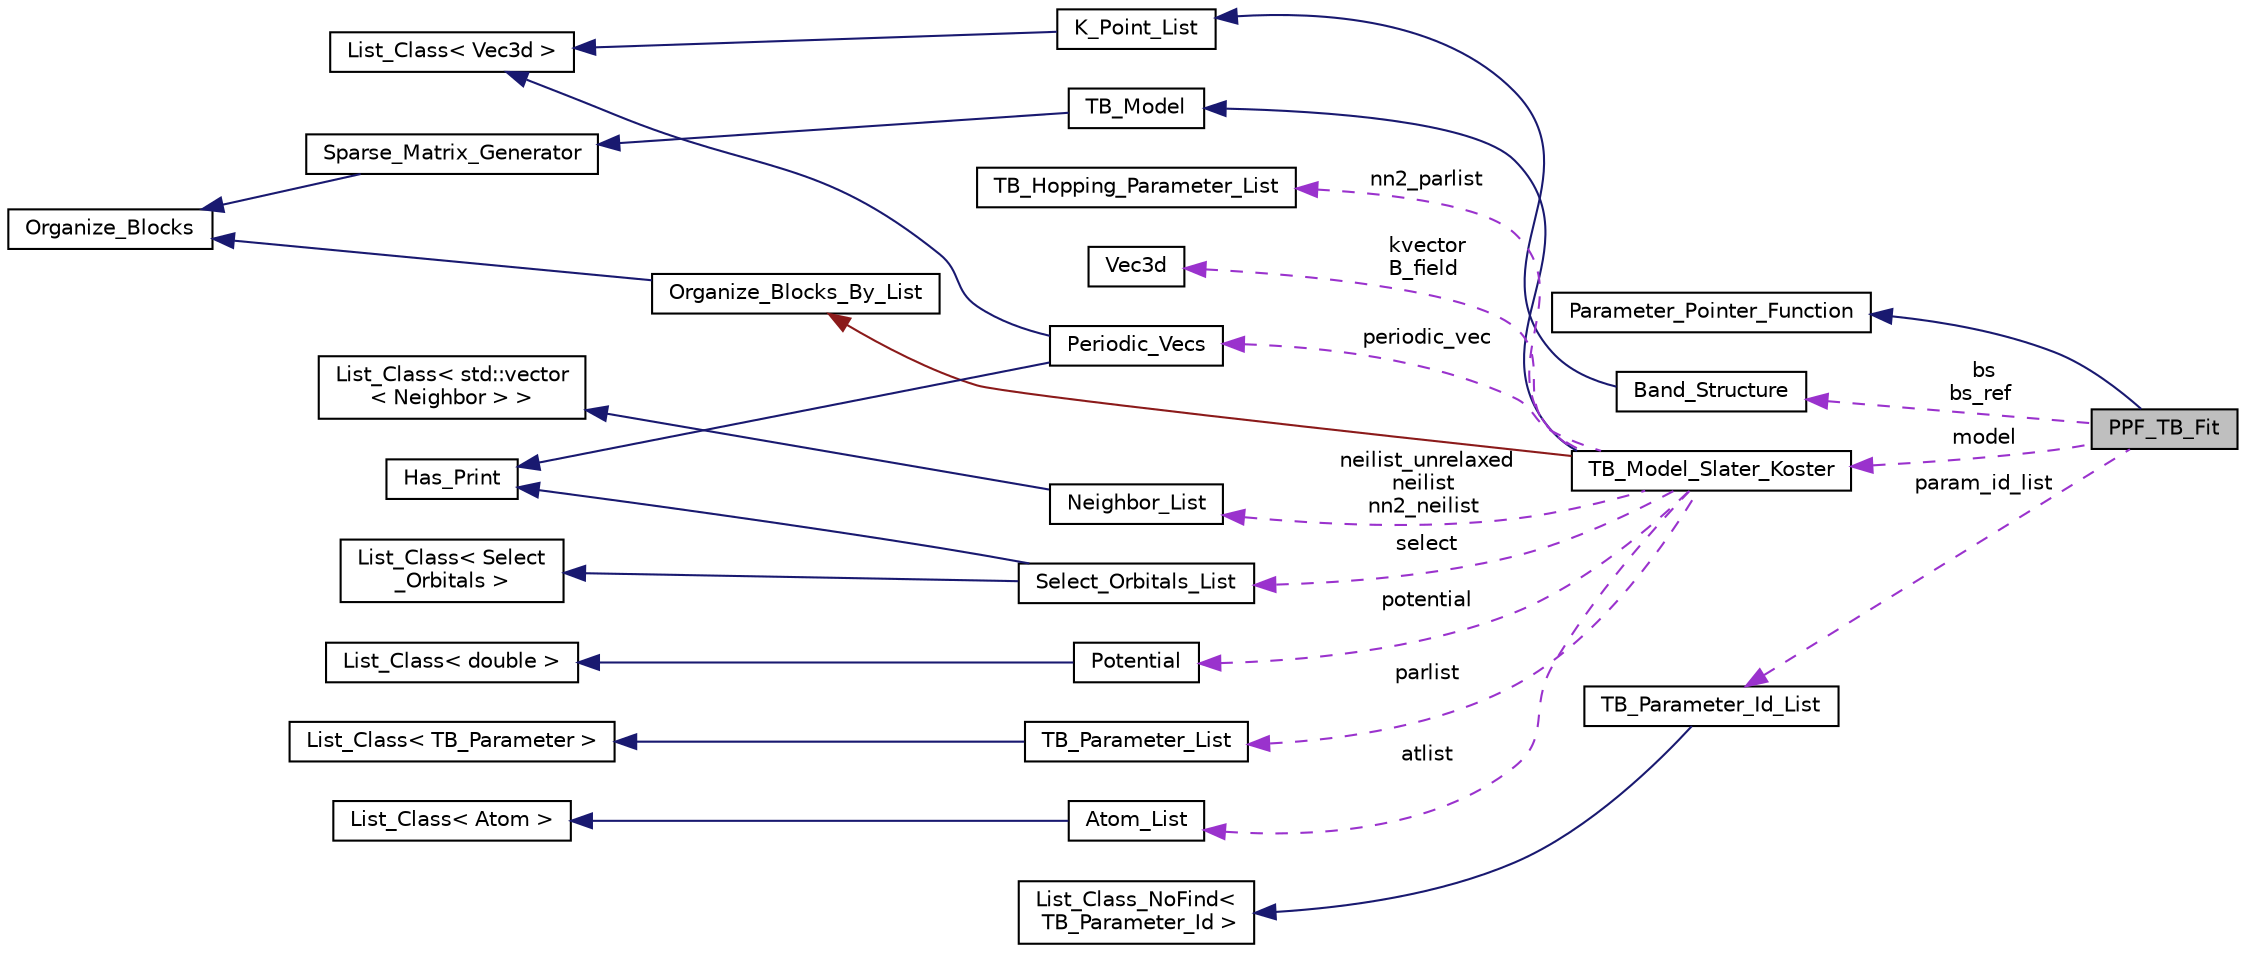 digraph "PPF_TB_Fit"
{
  edge [fontname="Helvetica",fontsize="10",labelfontname="Helvetica",labelfontsize="10"];
  node [fontname="Helvetica",fontsize="10",shape=record];
  rankdir="LR";
  Node1 [label="PPF_TB_Fit",height=0.2,width=0.4,color="black", fillcolor="grey75", style="filled", fontcolor="black"];
  Node2 -> Node1 [dir="back",color="midnightblue",fontsize="10",style="solid",fontname="Helvetica"];
  Node2 [label="Parameter_Pointer_Function",height=0.2,width=0.4,color="black", fillcolor="white", style="filled",URL="$classParameter__Pointer__Function.html"];
  Node3 -> Node1 [dir="back",color="darkorchid3",fontsize="10",style="dashed",label=" bs\nbs_ref" ,fontname="Helvetica"];
  Node3 [label="Band_Structure",height=0.2,width=0.4,color="black", fillcolor="white", style="filled",URL="$classBand__Structure.html"];
  Node4 -> Node3 [dir="back",color="midnightblue",fontsize="10",style="solid",fontname="Helvetica"];
  Node4 [label="K_Point_List",height=0.2,width=0.4,color="black", fillcolor="white", style="filled",URL="$classK__Point__List.html"];
  Node5 -> Node4 [dir="back",color="midnightblue",fontsize="10",style="solid",fontname="Helvetica"];
  Node5 [label="List_Class\< Vec3d \>",height=0.2,width=0.4,color="black", fillcolor="white", style="filled",URL="$classList__Class.html"];
  Node6 -> Node1 [dir="back",color="darkorchid3",fontsize="10",style="dashed",label=" model" ,fontname="Helvetica"];
  Node6 [label="TB_Model_Slater_Koster",height=0.2,width=0.4,color="black", fillcolor="white", style="filled",URL="$classTB__Model__Slater__Koster.html"];
  Node7 -> Node6 [dir="back",color="midnightblue",fontsize="10",style="solid",fontname="Helvetica"];
  Node7 [label="TB_Model",height=0.2,width=0.4,color="black", fillcolor="white", style="filled",URL="$classTB__Model.html"];
  Node8 -> Node7 [dir="back",color="midnightblue",fontsize="10",style="solid",fontname="Helvetica"];
  Node8 [label="Sparse_Matrix_Generator",height=0.2,width=0.4,color="black", fillcolor="white", style="filled",URL="$classSparse__Matrix__Generator.html"];
  Node9 -> Node8 [dir="back",color="midnightblue",fontsize="10",style="solid",fontname="Helvetica"];
  Node9 [label="Organize_Blocks",height=0.2,width=0.4,color="black", fillcolor="white", style="filled",URL="$classOrganize__Blocks.html"];
  Node10 -> Node6 [dir="back",color="firebrick4",fontsize="10",style="solid",fontname="Helvetica"];
  Node10 [label="Organize_Blocks_By_List",height=0.2,width=0.4,color="black", fillcolor="white", style="filled",URL="$classOrganize__Blocks__By__List.html"];
  Node9 -> Node10 [dir="back",color="midnightblue",fontsize="10",style="solid",fontname="Helvetica"];
  Node11 -> Node6 [dir="back",color="darkorchid3",fontsize="10",style="dashed",label=" periodic_vec" ,fontname="Helvetica"];
  Node11 [label="Periodic_Vecs",height=0.2,width=0.4,color="black", fillcolor="white", style="filled",URL="$classPeriodic__Vecs.html"];
  Node5 -> Node11 [dir="back",color="midnightblue",fontsize="10",style="solid",fontname="Helvetica"];
  Node12 -> Node11 [dir="back",color="midnightblue",fontsize="10",style="solid",fontname="Helvetica"];
  Node12 [label="Has_Print",height=0.2,width=0.4,color="black", fillcolor="white", style="filled",URL="$classHas__Print.html",tooltip="Interface for classes that have a \"print\" function. "];
  Node13 -> Node6 [dir="back",color="darkorchid3",fontsize="10",style="dashed",label=" neilist_unrelaxed\nneilist\nnn2_neilist" ,fontname="Helvetica"];
  Node13 [label="Neighbor_List",height=0.2,width=0.4,color="black", fillcolor="white", style="filled",URL="$classNeighbor__List.html"];
  Node14 -> Node13 [dir="back",color="midnightblue",fontsize="10",style="solid",fontname="Helvetica"];
  Node14 [label="List_Class\< std::vector\l\< Neighbor \> \>",height=0.2,width=0.4,color="black", fillcolor="white", style="filled",URL="$classList__Class.html"];
  Node15 -> Node6 [dir="back",color="darkorchid3",fontsize="10",style="dashed",label=" potential" ,fontname="Helvetica"];
  Node15 [label="Potential",height=0.2,width=0.4,color="black", fillcolor="white", style="filled",URL="$classPotential.html",tooltip="Structure to store values for the potational on each atom of a given structure. "];
  Node16 -> Node15 [dir="back",color="midnightblue",fontsize="10",style="solid",fontname="Helvetica"];
  Node16 [label="List_Class\< double \>",height=0.2,width=0.4,color="black", fillcolor="white", style="filled",URL="$classList__Class.html"];
  Node17 -> Node6 [dir="back",color="darkorchid3",fontsize="10",style="dashed",label=" select" ,fontname="Helvetica"];
  Node17 [label="Select_Orbitals_List",height=0.2,width=0.4,color="black", fillcolor="white", style="filled",URL="$classSelect__Orbitals__List.html"];
  Node18 -> Node17 [dir="back",color="midnightblue",fontsize="10",style="solid",fontname="Helvetica"];
  Node18 [label="List_Class\< Select\l_Orbitals \>",height=0.2,width=0.4,color="black", fillcolor="white", style="filled",URL="$classList__Class.html"];
  Node12 -> Node17 [dir="back",color="midnightblue",fontsize="10",style="solid",fontname="Helvetica"];
  Node19 -> Node6 [dir="back",color="darkorchid3",fontsize="10",style="dashed",label=" parlist" ,fontname="Helvetica"];
  Node19 [label="TB_Parameter_List",height=0.2,width=0.4,color="black", fillcolor="white", style="filled",URL="$classTB__Parameter__List.html"];
  Node20 -> Node19 [dir="back",color="midnightblue",fontsize="10",style="solid",fontname="Helvetica"];
  Node20 [label="List_Class\< TB_Parameter \>",height=0.2,width=0.4,color="black", fillcolor="white", style="filled",URL="$classList__Class.html"];
  Node21 -> Node6 [dir="back",color="darkorchid3",fontsize="10",style="dashed",label=" atlist" ,fontname="Helvetica"];
  Node21 [label="Atom_List",height=0.2,width=0.4,color="black", fillcolor="white", style="filled",URL="$classAtom__List.html"];
  Node22 -> Node21 [dir="back",color="midnightblue",fontsize="10",style="solid",fontname="Helvetica"];
  Node22 [label="List_Class\< Atom \>",height=0.2,width=0.4,color="black", fillcolor="white", style="filled",URL="$classList__Class.html"];
  Node23 -> Node6 [dir="back",color="darkorchid3",fontsize="10",style="dashed",label=" nn2_parlist" ,fontname="Helvetica"];
  Node23 [label="TB_Hopping_Parameter_List",height=0.2,width=0.4,color="black", fillcolor="white", style="filled",URL="$classTB__Hopping__Parameter__List.html"];
  Node24 -> Node6 [dir="back",color="darkorchid3",fontsize="10",style="dashed",label=" kvector\nB_field" ,fontname="Helvetica"];
  Node24 [label="Vec3d",height=0.2,width=0.4,color="black", fillcolor="white", style="filled",URL="$classVec3d.html",tooltip="Class to store positions and to handle operations on 3d vectors. "];
  Node25 -> Node1 [dir="back",color="darkorchid3",fontsize="10",style="dashed",label=" param_id_list" ,fontname="Helvetica"];
  Node25 [label="TB_Parameter_Id_List",height=0.2,width=0.4,color="black", fillcolor="white", style="filled",URL="$classTB__Parameter__Id__List.html"];
  Node26 -> Node25 [dir="back",color="midnightblue",fontsize="10",style="solid",fontname="Helvetica"];
  Node26 [label="List_Class_NoFind\<\l TB_Parameter_Id \>",height=0.2,width=0.4,color="black", fillcolor="white", style="filled",URL="$classList__Class__NoFind.html"];
}
